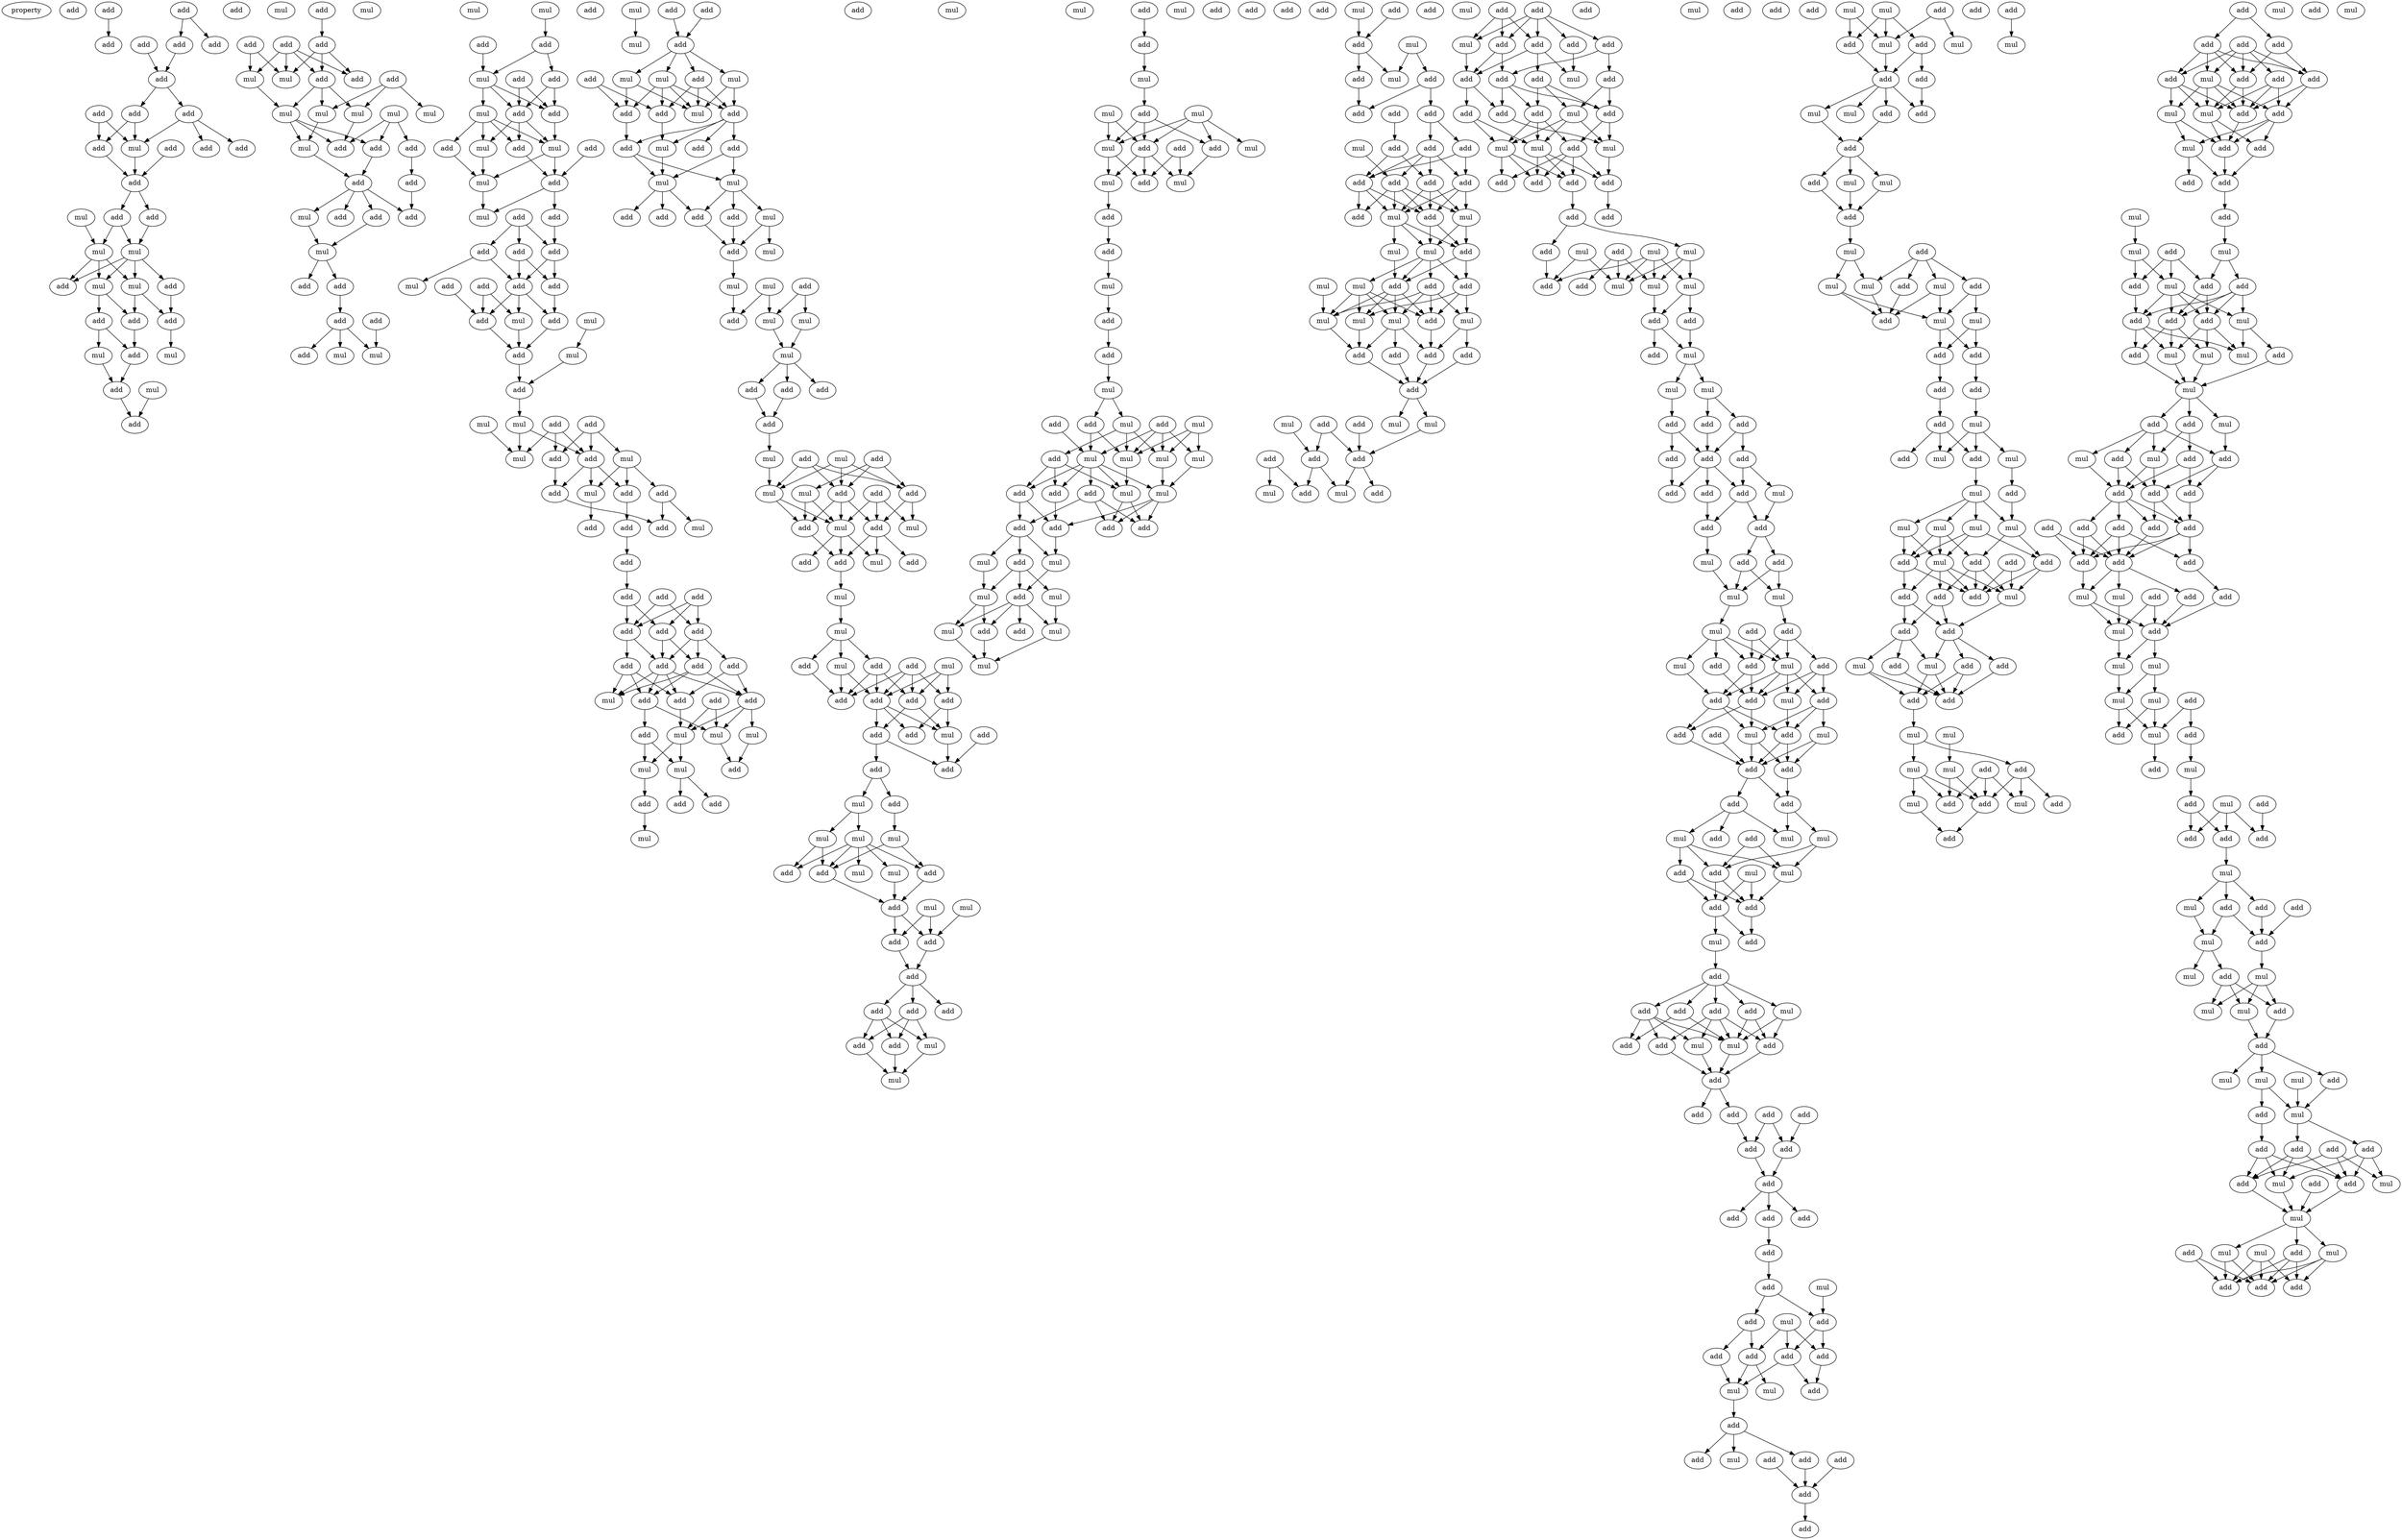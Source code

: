 digraph {
    node [fontcolor=black]
    property [mul=2,lf=1.4]
    0 [ label = add ];
    1 [ label = add ];
    2 [ label = add ];
    3 [ label = add ];
    4 [ label = add ];
    5 [ label = add ];
    6 [ label = add ];
    7 [ label = add ];
    8 [ label = add ];
    9 [ label = add ];
    10 [ label = add ];
    11 [ label = add ];
    12 [ label = add ];
    13 [ label = add ];
    14 [ label = add ];
    15 [ label = mul ];
    16 [ label = add ];
    17 [ label = add ];
    18 [ label = add ];
    19 [ label = mul ];
    20 [ label = mul ];
    21 [ label = add ];
    22 [ label = mul ];
    23 [ label = mul ];
    24 [ label = mul ];
    25 [ label = mul ];
    26 [ label = add ];
    27 [ label = add ];
    28 [ label = add ];
    29 [ label = add ];
    30 [ label = add ];
    31 [ label = mul ];
    32 [ label = add ];
    33 [ label = mul ];
    34 [ label = add ];
    35 [ label = mul ];
    36 [ label = add ];
    37 [ label = add ];
    38 [ label = add ];
    39 [ label = add ];
    40 [ label = add ];
    41 [ label = add ];
    42 [ label = mul ];
    43 [ label = mul ];
    44 [ label = add ];
    45 [ label = add ];
    46 [ label = mul ];
    47 [ label = mul ];
    48 [ label = mul ];
    49 [ label = mul ];
    50 [ label = mul ];
    51 [ label = mul ];
    52 [ label = add ];
    53 [ label = add ];
    54 [ label = add ];
    55 [ label = add ];
    56 [ label = add ];
    57 [ label = mul ];
    58 [ label = add ];
    59 [ label = mul ];
    60 [ label = add ];
    61 [ label = add ];
    62 [ label = mul ];
    63 [ label = add ];
    64 [ label = add ];
    65 [ label = add ];
    66 [ label = add ];
    67 [ label = mul ];
    68 [ label = add ];
    69 [ label = mul ];
    70 [ label = mul ];
    71 [ label = mul ];
    72 [ label = add ];
    73 [ label = add ];
    74 [ label = add ];
    75 [ label = mul ];
    76 [ label = add ];
    77 [ label = add ];
    78 [ label = add ];
    79 [ label = add ];
    80 [ label = mul ];
    81 [ label = add ];
    82 [ label = add ];
    83 [ label = mul ];
    84 [ label = mul ];
    85 [ label = add ];
    86 [ label = add ];
    87 [ label = mul ];
    88 [ label = mul ];
    89 [ label = add ];
    90 [ label = add ];
    91 [ label = add ];
    92 [ label = add ];
    93 [ label = add ];
    94 [ label = mul ];
    95 [ label = add ];
    96 [ label = add ];
    97 [ label = add ];
    98 [ label = add ];
    99 [ label = mul ];
    100 [ label = mul ];
    101 [ label = add ];
    102 [ label = add ];
    103 [ label = mul ];
    104 [ label = add ];
    105 [ label = add ];
    106 [ label = add ];
    107 [ label = mul ];
    108 [ label = add ];
    109 [ label = mul ];
    110 [ label = mul ];
    111 [ label = add ];
    112 [ label = add ];
    113 [ label = mul ];
    114 [ label = add ];
    115 [ label = add ];
    116 [ label = mul ];
    117 [ label = add ];
    118 [ label = add ];
    119 [ label = mul ];
    120 [ label = add ];
    121 [ label = add ];
    122 [ label = add ];
    123 [ label = add ];
    124 [ label = add ];
    125 [ label = add ];
    126 [ label = add ];
    127 [ label = add ];
    128 [ label = add ];
    129 [ label = add ];
    130 [ label = add ];
    131 [ label = add ];
    132 [ label = add ];
    133 [ label = add ];
    134 [ label = add ];
    135 [ label = mul ];
    136 [ label = add ];
    137 [ label = add ];
    138 [ label = add ];
    139 [ label = mul ];
    140 [ label = mul ];
    141 [ label = mul ];
    142 [ label = add ];
    143 [ label = mul ];
    144 [ label = mul ];
    145 [ label = add ];
    146 [ label = add ];
    147 [ label = add ];
    148 [ label = mul ];
    149 [ label = mul ];
    150 [ label = add ];
    151 [ label = add ];
    152 [ label = mul ];
    153 [ label = add ];
    154 [ label = add ];
    155 [ label = mul ];
    156 [ label = mul ];
    157 [ label = add ];
    158 [ label = mul ];
    159 [ label = add ];
    160 [ label = mul ];
    161 [ label = add ];
    162 [ label = add ];
    163 [ label = add ];
    164 [ label = add ];
    165 [ label = mul ];
    166 [ label = add ];
    167 [ label = mul ];
    168 [ label = mul ];
    169 [ label = add ];
    170 [ label = mul ];
    171 [ label = add ];
    172 [ label = add ];
    173 [ label = add ];
    174 [ label = add ];
    175 [ label = mul ];
    176 [ label = mul ];
    177 [ label = add ];
    178 [ label = mul ];
    179 [ label = add ];
    180 [ label = mul ];
    181 [ label = mul ];
    182 [ label = mul ];
    183 [ label = add ];
    184 [ label = add ];
    185 [ label = add ];
    186 [ label = add ];
    187 [ label = add ];
    188 [ label = mul ];
    189 [ label = add ];
    190 [ label = mul ];
    191 [ label = add ];
    192 [ label = add ];
    193 [ label = add ];
    194 [ label = mul ];
    195 [ label = mul ];
    196 [ label = add ];
    197 [ label = add ];
    198 [ label = add ];
    199 [ label = mul ];
    200 [ label = mul ];
    201 [ label = add ];
    202 [ label = add ];
    203 [ label = add ];
    204 [ label = mul ];
    205 [ label = mul ];
    206 [ label = mul ];
    207 [ label = mul ];
    208 [ label = mul ];
    209 [ label = mul ];
    210 [ label = add ];
    211 [ label = add ];
    212 [ label = add ];
    213 [ label = mul ];
    214 [ label = add ];
    215 [ label = add ];
    216 [ label = add ];
    217 [ label = add ];
    218 [ label = mul ];
    219 [ label = add ];
    220 [ label = add ];
    221 [ label = add ];
    222 [ label = add ];
    223 [ label = add ];
    224 [ label = mul ];
    225 [ label = add ];
    226 [ label = mul ];
    227 [ label = mul ];
    228 [ label = mul ];
    229 [ label = mul ];
    230 [ label = add ];
    231 [ label = add ];
    232 [ label = mul ];
    233 [ label = add ];
    234 [ label = add ];
    235 [ label = mul ];
    236 [ label = mul ];
    237 [ label = add ];
    238 [ label = add ];
    239 [ label = add ];
    240 [ label = add ];
    241 [ label = add ];
    242 [ label = add ];
    243 [ label = add ];
    244 [ label = mul ];
    245 [ label = add ];
    246 [ label = add ];
    247 [ label = mul ];
    248 [ label = add ];
    249 [ label = mul ];
    250 [ label = mul ];
    251 [ label = mul ];
    252 [ label = add ];
    253 [ label = mul ];
    254 [ label = add ];
    255 [ label = mul ];
    256 [ label = add ];
    257 [ label = add ];
    258 [ label = mul ];
    259 [ label = mul ];
    260 [ label = add ];
    261 [ label = mul ];
    262 [ label = add ];
    263 [ label = add ];
    264 [ label = add ];
    265 [ label = add ];
    266 [ label = mul ];
    267 [ label = add ];
    268 [ label = add ];
    269 [ label = add ];
    270 [ label = add ];
    271 [ label = mul ];
    272 [ label = mul ];
    273 [ label = add ];
    274 [ label = add ];
    275 [ label = mul ];
    276 [ label = add ];
    277 [ label = mul ];
    278 [ label = mul ];
    279 [ label = add ];
    280 [ label = mul ];
    281 [ label = mul ];
    282 [ label = mul ];
    283 [ label = add ];
    284 [ label = add ];
    285 [ label = add ];
    286 [ label = mul ];
    287 [ label = add ];
    288 [ label = add ];
    289 [ label = add ];
    290 [ label = add ];
    291 [ label = mul ];
    292 [ label = add ];
    293 [ label = mul ];
    294 [ label = mul ];
    295 [ label = add ];
    296 [ label = mul ];
    297 [ label = mul ];
    298 [ label = mul ];
    299 [ label = add ];
    300 [ label = add ];
    301 [ label = mul ];
    302 [ label = mul ];
    303 [ label = add ];
    304 [ label = mul ];
    305 [ label = add ];
    306 [ label = add ];
    307 [ label = mul ];
    308 [ label = add ];
    309 [ label = add ];
    310 [ label = mul ];
    311 [ label = add ];
    312 [ label = add ];
    313 [ label = add ];
    314 [ label = add ];
    315 [ label = add ];
    316 [ label = add ];
    317 [ label = mul ];
    318 [ label = add ];
    319 [ label = add ];
    320 [ label = add ];
    321 [ label = add ];
    322 [ label = mul ];
    323 [ label = add ];
    324 [ label = add ];
    325 [ label = mul ];
    326 [ label = mul ];
    327 [ label = mul ];
    328 [ label = add ];
    329 [ label = mul ];
    330 [ label = add ];
    331 [ label = mul ];
    332 [ label = add ];
    333 [ label = add ];
    334 [ label = mul ];
    335 [ label = mul ];
    336 [ label = mul ];
    337 [ label = add ];
    338 [ label = mul ];
    339 [ label = add ];
    340 [ label = add ];
    341 [ label = add ];
    342 [ label = add ];
    343 [ label = add ];
    344 [ label = add ];
    345 [ label = mul ];
    346 [ label = add ];
    347 [ label = mul ];
    348 [ label = mul ];
    349 [ label = add ];
    350 [ label = add ];
    351 [ label = add ];
    352 [ label = add ];
    353 [ label = add ];
    354 [ label = mul ];
    355 [ label = mul ];
    356 [ label = add ];
    357 [ label = add ];
    358 [ label = mul ];
    359 [ label = add ];
    360 [ label = add ];
    361 [ label = add ];
    362 [ label = add ];
    363 [ label = add ];
    364 [ label = add ];
    365 [ label = add ];
    366 [ label = add ];
    367 [ label = mul ];
    368 [ label = mul ];
    369 [ label = add ];
    370 [ label = add ];
    371 [ label = add ];
    372 [ label = add ];
    373 [ label = mul ];
    374 [ label = mul ];
    375 [ label = add ];
    376 [ label = mul ];
    377 [ label = add ];
    378 [ label = add ];
    379 [ label = add ];
    380 [ label = add ];
    381 [ label = add ];
    382 [ label = add ];
    383 [ label = add ];
    384 [ label = mul ];
    385 [ label = mul ];
    386 [ label = mul ];
    387 [ label = add ];
    388 [ label = add ];
    389 [ label = mul ];
    390 [ label = add ];
    391 [ label = mul ];
    392 [ label = mul ];
    393 [ label = add ];
    394 [ label = add ];
    395 [ label = add ];
    396 [ label = mul ];
    397 [ label = mul ];
    398 [ label = mul ];
    399 [ label = add ];
    400 [ label = add ];
    401 [ label = add ];
    402 [ label = add ];
    403 [ label = add ];
    404 [ label = add ];
    405 [ label = mul ];
    406 [ label = add ];
    407 [ label = add ];
    408 [ label = add ];
    409 [ label = add ];
    410 [ label = add ];
    411 [ label = add ];
    412 [ label = add ];
    413 [ label = mul ];
    414 [ label = mul ];
    415 [ label = mul ];
    416 [ label = add ];
    417 [ label = mul ];
    418 [ label = add ];
    419 [ label = mul ];
    420 [ label = add ];
    421 [ label = add ];
    422 [ label = add ];
    423 [ label = mul ];
    424 [ label = mul ];
    425 [ label = add ];
    426 [ label = add ];
    427 [ label = add ];
    428 [ label = mul ];
    429 [ label = mul ];
    430 [ label = add ];
    431 [ label = add ];
    432 [ label = add ];
    433 [ label = add ];
    434 [ label = add ];
    435 [ label = add ];
    436 [ label = add ];
    437 [ label = add ];
    438 [ label = mul ];
    439 [ label = add ];
    440 [ label = mul ];
    441 [ label = mul ];
    442 [ label = mul ];
    443 [ label = add ];
    444 [ label = add ];
    445 [ label = mul ];
    446 [ label = add ];
    447 [ label = add ];
    448 [ label = add ];
    449 [ label = mul ];
    450 [ label = add ];
    451 [ label = mul ];
    452 [ label = add ];
    453 [ label = add ];
    454 [ label = add ];
    455 [ label = add ];
    456 [ label = mul ];
    457 [ label = add ];
    458 [ label = mul ];
    459 [ label = mul ];
    460 [ label = add ];
    461 [ label = add ];
    462 [ label = add ];
    463 [ label = add ];
    464 [ label = add ];
    465 [ label = add ];
    466 [ label = add ];
    467 [ label = add ];
    468 [ label = add ];
    469 [ label = add ];
    470 [ label = add ];
    471 [ label = add ];
    472 [ label = add ];
    473 [ label = add ];
    474 [ label = add ];
    475 [ label = add ];
    476 [ label = add ];
    477 [ label = mul ];
    478 [ label = mul ];
    479 [ label = add ];
    480 [ label = add ];
    481 [ label = add ];
    482 [ label = add ];
    483 [ label = add ];
    484 [ label = add ];
    485 [ label = add ];
    486 [ label = mul ];
    487 [ label = add ];
    488 [ label = add ];
    489 [ label = mul ];
    490 [ label = add ];
    491 [ label = add ];
    492 [ label = mul ];
    493 [ label = add ];
    494 [ label = add ];
    495 [ label = add ];
    496 [ label = add ];
    497 [ label = add ];
    498 [ label = mul ];
    499 [ label = add ];
    500 [ label = mul ];
    501 [ label = mul ];
    502 [ label = mul ];
    503 [ label = add ];
    504 [ label = add ];
    505 [ label = add ];
    506 [ label = add ];
    507 [ label = add ];
    508 [ label = mul ];
    509 [ label = add ];
    510 [ label = add ];
    511 [ label = mul ];
    512 [ label = add ];
    513 [ label = add ];
    514 [ label = mul ];
    515 [ label = mul ];
    516 [ label = add ];
    517 [ label = mul ];
    518 [ label = add ];
    519 [ label = add ];
    520 [ label = mul ];
    521 [ label = mul ];
    522 [ label = mul ];
    523 [ label = mul ];
    524 [ label = add ];
    525 [ label = add ];
    526 [ label = mul ];
    527 [ label = mul ];
    528 [ label = add ];
    529 [ label = add ];
    530 [ label = add ];
    531 [ label = add ];
    532 [ label = add ];
    533 [ label = add ];
    534 [ label = mul ];
    535 [ label = add ];
    536 [ label = mul ];
    537 [ label = mul ];
    538 [ label = add ];
    539 [ label = add ];
    540 [ label = mul ];
    541 [ label = mul ];
    542 [ label = mul ];
    543 [ label = mul ];
    544 [ label = mul ];
    545 [ label = add ];
    546 [ label = mul ];
    547 [ label = add ];
    548 [ label = add ];
    549 [ label = add ];
    550 [ label = add ];
    551 [ label = mul ];
    552 [ label = add ];
    553 [ label = add ];
    554 [ label = add ];
    555 [ label = add ];
    556 [ label = mul ];
    557 [ label = mul ];
    558 [ label = add ];
    559 [ label = add ];
    560 [ label = add ];
    561 [ label = add ];
    562 [ label = add ];
    563 [ label = mul ];
    564 [ label = mul ];
    565 [ label = add ];
    566 [ label = mul ];
    567 [ label = add ];
    568 [ label = mul ];
    569 [ label = add ];
    570 [ label = add ];
    571 [ label = mul ];
    572 [ label = add ];
    573 [ label = mul ];
    574 [ label = add ];
    575 [ label = add ];
    576 [ label = add ];
    577 [ label = add ];
    578 [ label = add ];
    579 [ label = add ];
    580 [ label = mul ];
    581 [ label = add ];
    582 [ label = add ];
    583 [ label = add ];
    584 [ label = add ];
    585 [ label = mul ];
    586 [ label = add ];
    587 [ label = mul ];
    588 [ label = mul ];
    589 [ label = add ];
    590 [ label = add ];
    591 [ label = add ];
    592 [ label = add ];
    593 [ label = add ];
    594 [ label = mul ];
    595 [ label = mul ];
    596 [ label = mul ];
    597 [ label = add ];
    598 [ label = mul ];
    599 [ label = add ];
    600 [ label = add ];
    601 [ label = add ];
    602 [ label = mul ];
    603 [ label = add ];
    604 [ label = add ];
    605 [ label = add ];
    606 [ label = mul ];
    607 [ label = mul ];
    608 [ label = mul ];
    609 [ label = add ];
    610 [ label = add ];
    611 [ label = mul ];
    612 [ label = mul ];
    613 [ label = add ];
    614 [ label = add ];
    615 [ label = add ];
    616 [ label = add ];
    617 [ label = mul ];
    618 [ label = mul ];
    619 [ label = add ];
    620 [ label = add ];
    621 [ label = add ];
    622 [ label = add ];
    623 [ label = add ];
    624 [ label = add ];
    625 [ label = add ];
    626 [ label = add ];
    627 [ label = add ];
    628 [ label = add ];
    629 [ label = add ];
    630 [ label = add ];
    631 [ label = add ];
    632 [ label = mul ];
    633 [ label = add ];
    634 [ label = mul ];
    635 [ label = add ];
    636 [ label = mul ];
    637 [ label = add ];
    638 [ label = mul ];
    639 [ label = mul ];
    640 [ label = mul ];
    641 [ label = mul ];
    642 [ label = mul ];
    643 [ label = add ];
    644 [ label = add ];
    645 [ label = add ];
    646 [ label = mul ];
    647 [ label = add ];
    648 [ label = mul ];
    649 [ label = add ];
    650 [ label = mul ];
    651 [ label = add ];
    652 [ label = add ];
    653 [ label = add ];
    654 [ label = add ];
    655 [ label = mul ];
    656 [ label = add ];
    657 [ label = add ];
    658 [ label = mul ];
    659 [ label = add ];
    660 [ label = mul ];
    661 [ label = add ];
    662 [ label = mul ];
    663 [ label = add ];
    664 [ label = mul ];
    665 [ label = add ];
    666 [ label = mul ];
    667 [ label = add ];
    668 [ label = mul ];
    669 [ label = mul ];
    670 [ label = add ];
    671 [ label = mul ];
    672 [ label = add ];
    673 [ label = mul ];
    674 [ label = mul ];
    675 [ label = add ];
    676 [ label = mul ];
    677 [ label = add ];
    678 [ label = add ];
    679 [ label = add ];
    680 [ label = add ];
    681 [ label = add ];
    682 [ label = mul ];
    683 [ label = add ];
    684 [ label = add ];
    685 [ label = mul ];
    686 [ label = mul ];
    687 [ label = mul ];
    688 [ label = mul ];
    689 [ label = mul ];
    690 [ label = add ];
    691 [ label = add ];
    692 [ label = add ];
    693 [ label = add ];
    694 [ label = add ];
    1 -> 2 [ name = 0 ];
    3 -> 5 [ name = 1 ];
    3 -> 6 [ name = 2 ];
    4 -> 7 [ name = 3 ];
    5 -> 7 [ name = 4 ];
    7 -> 8 [ name = 5 ];
    7 -> 10 [ name = 6 ];
    8 -> 11 [ name = 7 ];
    8 -> 15 [ name = 8 ];
    9 -> 11 [ name = 9 ];
    9 -> 15 [ name = 10 ];
    10 -> 12 [ name = 11 ];
    10 -> 13 [ name = 12 ];
    10 -> 15 [ name = 13 ];
    11 -> 16 [ name = 14 ];
    14 -> 16 [ name = 15 ];
    15 -> 16 [ name = 16 ];
    16 -> 17 [ name = 17 ];
    16 -> 21 [ name = 18 ];
    17 -> 22 [ name = 19 ];
    17 -> 23 [ name = 20 ];
    19 -> 23 [ name = 21 ];
    21 -> 22 [ name = 22 ];
    22 -> 24 [ name = 23 ];
    22 -> 25 [ name = 24 ];
    22 -> 26 [ name = 25 ];
    22 -> 27 [ name = 26 ];
    23 -> 24 [ name = 27 ];
    23 -> 25 [ name = 28 ];
    23 -> 27 [ name = 29 ];
    24 -> 28 [ name = 30 ];
    24 -> 29 [ name = 31 ];
    25 -> 29 [ name = 32 ];
    25 -> 30 [ name = 33 ];
    26 -> 30 [ name = 34 ];
    28 -> 31 [ name = 35 ];
    28 -> 32 [ name = 36 ];
    29 -> 32 [ name = 37 ];
    30 -> 33 [ name = 38 ];
    31 -> 34 [ name = 39 ];
    32 -> 34 [ name = 40 ];
    34 -> 37 [ name = 41 ];
    35 -> 37 [ name = 42 ];
    36 -> 39 [ name = 43 ];
    38 -> 41 [ name = 44 ];
    38 -> 42 [ name = 45 ];
    38 -> 43 [ name = 46 ];
    38 -> 44 [ name = 47 ];
    39 -> 41 [ name = 48 ];
    39 -> 42 [ name = 49 ];
    39 -> 44 [ name = 50 ];
    40 -> 42 [ name = 51 ];
    40 -> 43 [ name = 52 ];
    41 -> 46 [ name = 53 ];
    41 -> 47 [ name = 54 ];
    41 -> 48 [ name = 55 ];
    43 -> 47 [ name = 56 ];
    45 -> 46 [ name = 57 ];
    45 -> 48 [ name = 58 ];
    45 -> 50 [ name = 59 ];
    46 -> 54 [ name = 60 ];
    47 -> 51 [ name = 61 ];
    47 -> 52 [ name = 62 ];
    47 -> 54 [ name = 63 ];
    48 -> 51 [ name = 64 ];
    49 -> 52 [ name = 65 ];
    49 -> 53 [ name = 66 ];
    49 -> 54 [ name = 67 ];
    51 -> 56 [ name = 68 ];
    52 -> 56 [ name = 69 ];
    53 -> 55 [ name = 70 ];
    55 -> 61 [ name = 71 ];
    56 -> 57 [ name = 72 ];
    56 -> 58 [ name = 73 ];
    56 -> 60 [ name = 74 ];
    56 -> 61 [ name = 75 ];
    57 -> 62 [ name = 76 ];
    60 -> 62 [ name = 77 ];
    62 -> 63 [ name = 78 ];
    62 -> 64 [ name = 79 ];
    64 -> 65 [ name = 80 ];
    65 -> 67 [ name = 81 ];
    65 -> 68 [ name = 82 ];
    65 -> 69 [ name = 83 ];
    66 -> 69 [ name = 84 ];
    71 -> 73 [ name = 85 ];
    73 -> 75 [ name = 86 ];
    73 -> 76 [ name = 87 ];
    74 -> 75 [ name = 88 ];
    75 -> 78 [ name = 89 ];
    75 -> 79 [ name = 90 ];
    75 -> 80 [ name = 91 ];
    76 -> 78 [ name = 92 ];
    76 -> 79 [ name = 93 ];
    77 -> 78 [ name = 94 ];
    77 -> 79 [ name = 95 ];
    78 -> 84 [ name = 96 ];
    79 -> 83 [ name = 97 ];
    79 -> 84 [ name = 98 ];
    79 -> 85 [ name = 99 ];
    80 -> 81 [ name = 100 ];
    80 -> 83 [ name = 101 ];
    80 -> 84 [ name = 102 ];
    80 -> 85 [ name = 103 ];
    81 -> 87 [ name = 104 ];
    82 -> 86 [ name = 105 ];
    83 -> 87 [ name = 106 ];
    84 -> 86 [ name = 107 ];
    84 -> 87 [ name = 108 ];
    85 -> 86 [ name = 109 ];
    86 -> 88 [ name = 110 ];
    86 -> 89 [ name = 111 ];
    87 -> 88 [ name = 112 ];
    89 -> 93 [ name = 113 ];
    90 -> 91 [ name = 114 ];
    90 -> 92 [ name = 115 ];
    90 -> 93 [ name = 116 ];
    91 -> 94 [ name = 117 ];
    91 -> 95 [ name = 118 ];
    92 -> 95 [ name = 119 ];
    92 -> 97 [ name = 120 ];
    93 -> 95 [ name = 121 ];
    93 -> 97 [ name = 122 ];
    95 -> 100 [ name = 123 ];
    95 -> 101 [ name = 124 ];
    95 -> 102 [ name = 125 ];
    96 -> 100 [ name = 126 ];
    96 -> 101 [ name = 127 ];
    97 -> 102 [ name = 128 ];
    98 -> 101 [ name = 129 ];
    99 -> 103 [ name = 130 ];
    100 -> 104 [ name = 131 ];
    101 -> 104 [ name = 132 ];
    102 -> 104 [ name = 133 ];
    103 -> 105 [ name = 134 ];
    104 -> 105 [ name = 135 ];
    105 -> 107 [ name = 136 ];
    106 -> 110 [ name = 137 ];
    106 -> 111 [ name = 138 ];
    106 -> 112 [ name = 139 ];
    107 -> 111 [ name = 140 ];
    107 -> 113 [ name = 141 ];
    108 -> 111 [ name = 142 ];
    108 -> 112 [ name = 143 ];
    108 -> 113 [ name = 144 ];
    109 -> 113 [ name = 145 ];
    110 -> 115 [ name = 146 ];
    110 -> 116 [ name = 147 ];
    110 -> 117 [ name = 148 ];
    111 -> 114 [ name = 149 ];
    111 -> 116 [ name = 150 ];
    111 -> 117 [ name = 151 ];
    112 -> 114 [ name = 152 ];
    114 -> 121 [ name = 153 ];
    115 -> 119 [ name = 154 ];
    115 -> 121 [ name = 155 ];
    116 -> 120 [ name = 156 ];
    117 -> 118 [ name = 157 ];
    118 -> 122 [ name = 158 ];
    122 -> 125 [ name = 159 ];
    123 -> 126 [ name = 160 ];
    123 -> 127 [ name = 161 ];
    123 -> 128 [ name = 162 ];
    124 -> 126 [ name = 163 ];
    124 -> 127 [ name = 164 ];
    125 -> 126 [ name = 165 ];
    125 -> 128 [ name = 166 ];
    126 -> 131 [ name = 167 ];
    126 -> 132 [ name = 168 ];
    127 -> 129 [ name = 169 ];
    127 -> 130 [ name = 170 ];
    127 -> 131 [ name = 171 ];
    128 -> 130 [ name = 172 ];
    128 -> 131 [ name = 173 ];
    129 -> 136 [ name = 174 ];
    129 -> 137 [ name = 175 ];
    130 -> 134 [ name = 176 ];
    130 -> 135 [ name = 177 ];
    130 -> 136 [ name = 178 ];
    131 -> 134 [ name = 179 ];
    131 -> 135 [ name = 180 ];
    131 -> 136 [ name = 181 ];
    131 -> 137 [ name = 182 ];
    132 -> 134 [ name = 183 ];
    132 -> 135 [ name = 184 ];
    132 -> 137 [ name = 185 ];
    133 -> 139 [ name = 186 ];
    133 -> 141 [ name = 187 ];
    134 -> 138 [ name = 188 ];
    134 -> 139 [ name = 189 ];
    136 -> 139 [ name = 190 ];
    136 -> 140 [ name = 191 ];
    136 -> 141 [ name = 192 ];
    137 -> 141 [ name = 193 ];
    138 -> 143 [ name = 194 ];
    138 -> 144 [ name = 195 ];
    139 -> 142 [ name = 196 ];
    140 -> 142 [ name = 197 ];
    141 -> 143 [ name = 198 ];
    141 -> 144 [ name = 199 ];
    143 -> 145 [ name = 200 ];
    143 -> 146 [ name = 201 ];
    144 -> 147 [ name = 202 ];
    147 -> 148 [ name = 203 ];
    149 -> 152 [ name = 204 ];
    150 -> 153 [ name = 205 ];
    151 -> 153 [ name = 206 ];
    153 -> 155 [ name = 207 ];
    153 -> 156 [ name = 208 ];
    153 -> 157 [ name = 209 ];
    153 -> 158 [ name = 210 ];
    154 -> 159 [ name = 211 ];
    154 -> 162 [ name = 212 ];
    155 -> 159 [ name = 213 ];
    155 -> 160 [ name = 214 ];
    155 -> 161 [ name = 215 ];
    155 -> 162 [ name = 216 ];
    156 -> 159 [ name = 217 ];
    156 -> 160 [ name = 218 ];
    157 -> 160 [ name = 219 ];
    157 -> 161 [ name = 220 ];
    157 -> 162 [ name = 221 ];
    158 -> 160 [ name = 222 ];
    158 -> 161 [ name = 223 ];
    159 -> 166 [ name = 224 ];
    161 -> 163 [ name = 225 ];
    161 -> 164 [ name = 226 ];
    161 -> 165 [ name = 227 ];
    161 -> 166 [ name = 228 ];
    162 -> 165 [ name = 229 ];
    163 -> 167 [ name = 230 ];
    163 -> 168 [ name = 231 ];
    165 -> 168 [ name = 232 ];
    166 -> 167 [ name = 233 ];
    166 -> 168 [ name = 234 ];
    167 -> 169 [ name = 235 ];
    167 -> 170 [ name = 236 ];
    167 -> 173 [ name = 237 ];
    168 -> 171 [ name = 238 ];
    168 -> 172 [ name = 239 ];
    168 -> 173 [ name = 240 ];
    169 -> 174 [ name = 241 ];
    170 -> 174 [ name = 242 ];
    170 -> 175 [ name = 243 ];
    173 -> 174 [ name = 244 ];
    174 -> 178 [ name = 245 ];
    176 -> 179 [ name = 246 ];
    176 -> 181 [ name = 247 ];
    177 -> 180 [ name = 248 ];
    177 -> 181 [ name = 249 ];
    178 -> 179 [ name = 250 ];
    180 -> 182 [ name = 251 ];
    181 -> 182 [ name = 252 ];
    182 -> 183 [ name = 253 ];
    182 -> 184 [ name = 254 ];
    182 -> 185 [ name = 255 ];
    183 -> 187 [ name = 256 ];
    184 -> 187 [ name = 257 ];
    187 -> 188 [ name = 258 ];
    188 -> 195 [ name = 259 ];
    189 -> 193 [ name = 260 ];
    189 -> 195 [ name = 261 ];
    189 -> 196 [ name = 262 ];
    190 -> 193 [ name = 263 ];
    190 -> 195 [ name = 264 ];
    190 -> 196 [ name = 265 ];
    191 -> 193 [ name = 266 ];
    191 -> 194 [ name = 267 ];
    191 -> 196 [ name = 268 ];
    192 -> 197 [ name = 269 ];
    192 -> 199 [ name = 270 ];
    192 -> 200 [ name = 271 ];
    193 -> 197 [ name = 272 ];
    193 -> 198 [ name = 273 ];
    193 -> 200 [ name = 274 ];
    194 -> 198 [ name = 275 ];
    194 -> 200 [ name = 276 ];
    195 -> 198 [ name = 277 ];
    195 -> 200 [ name = 278 ];
    196 -> 197 [ name = 279 ];
    196 -> 199 [ name = 280 ];
    197 -> 202 [ name = 281 ];
    197 -> 203 [ name = 282 ];
    197 -> 204 [ name = 283 ];
    198 -> 203 [ name = 284 ];
    200 -> 201 [ name = 285 ];
    200 -> 203 [ name = 286 ];
    200 -> 204 [ name = 287 ];
    203 -> 205 [ name = 288 ];
    205 -> 207 [ name = 289 ];
    207 -> 209 [ name = 290 ];
    207 -> 211 [ name = 291 ];
    207 -> 212 [ name = 292 ];
    209 -> 214 [ name = 293 ];
    209 -> 215 [ name = 294 ];
    210 -> 214 [ name = 295 ];
    210 -> 215 [ name = 296 ];
    210 -> 216 [ name = 297 ];
    210 -> 217 [ name = 298 ];
    211 -> 214 [ name = 299 ];
    212 -> 214 [ name = 300 ];
    212 -> 215 [ name = 301 ];
    212 -> 217 [ name = 302 ];
    213 -> 215 [ name = 303 ];
    213 -> 216 [ name = 304 ];
    213 -> 217 [ name = 305 ];
    215 -> 218 [ name = 306 ];
    215 -> 219 [ name = 307 ];
    215 -> 221 [ name = 308 ];
    216 -> 218 [ name = 309 ];
    216 -> 221 [ name = 310 ];
    217 -> 218 [ name = 311 ];
    217 -> 219 [ name = 312 ];
    218 -> 223 [ name = 313 ];
    219 -> 222 [ name = 314 ];
    219 -> 223 [ name = 315 ];
    220 -> 223 [ name = 316 ];
    222 -> 224 [ name = 317 ];
    222 -> 225 [ name = 318 ];
    224 -> 226 [ name = 319 ];
    224 -> 227 [ name = 320 ];
    225 -> 228 [ name = 321 ];
    226 -> 231 [ name = 322 ];
    226 -> 233 [ name = 323 ];
    227 -> 229 [ name = 324 ];
    227 -> 230 [ name = 325 ];
    227 -> 231 [ name = 326 ];
    227 -> 232 [ name = 327 ];
    227 -> 233 [ name = 328 ];
    228 -> 230 [ name = 329 ];
    228 -> 233 [ name = 330 ];
    230 -> 234 [ name = 331 ];
    232 -> 234 [ name = 332 ];
    233 -> 234 [ name = 333 ];
    234 -> 237 [ name = 334 ];
    234 -> 238 [ name = 335 ];
    235 -> 238 [ name = 336 ];
    236 -> 237 [ name = 337 ];
    236 -> 238 [ name = 338 ];
    237 -> 239 [ name = 339 ];
    238 -> 239 [ name = 340 ];
    239 -> 240 [ name = 341 ];
    239 -> 241 [ name = 342 ];
    239 -> 242 [ name = 343 ];
    240 -> 243 [ name = 344 ];
    240 -> 244 [ name = 345 ];
    240 -> 245 [ name = 346 ];
    241 -> 243 [ name = 347 ];
    241 -> 244 [ name = 348 ];
    241 -> 245 [ name = 349 ];
    243 -> 247 [ name = 350 ];
    244 -> 247 [ name = 351 ];
    245 -> 247 [ name = 352 ];
    246 -> 248 [ name = 353 ];
    248 -> 249 [ name = 354 ];
    249 -> 252 [ name = 355 ];
    250 -> 253 [ name = 356 ];
    250 -> 254 [ name = 357 ];
    251 -> 253 [ name = 358 ];
    251 -> 254 [ name = 359 ];
    251 -> 255 [ name = 360 ];
    251 -> 257 [ name = 361 ];
    252 -> 253 [ name = 362 ];
    252 -> 254 [ name = 363 ];
    252 -> 257 [ name = 364 ];
    253 -> 259 [ name = 365 ];
    253 -> 260 [ name = 366 ];
    254 -> 258 [ name = 367 ];
    254 -> 259 [ name = 368 ];
    254 -> 260 [ name = 369 ];
    256 -> 258 [ name = 370 ];
    256 -> 260 [ name = 371 ];
    257 -> 258 [ name = 372 ];
    259 -> 262 [ name = 373 ];
    262 -> 263 [ name = 374 ];
    263 -> 266 [ name = 375 ];
    266 -> 267 [ name = 376 ];
    267 -> 268 [ name = 377 ];
    268 -> 271 [ name = 378 ];
    271 -> 274 [ name = 379 ];
    271 -> 275 [ name = 380 ];
    272 -> 277 [ name = 381 ];
    272 -> 278 [ name = 382 ];
    272 -> 281 [ name = 383 ];
    273 -> 280 [ name = 384 ];
    274 -> 280 [ name = 385 ];
    274 -> 281 [ name = 386 ];
    275 -> 277 [ name = 387 ];
    275 -> 279 [ name = 388 ];
    275 -> 281 [ name = 389 ];
    276 -> 277 [ name = 390 ];
    276 -> 278 [ name = 391 ];
    276 -> 280 [ name = 392 ];
    276 -> 281 [ name = 393 ];
    277 -> 282 [ name = 394 ];
    278 -> 282 [ name = 395 ];
    279 -> 283 [ name = 396 ];
    279 -> 284 [ name = 397 ];
    279 -> 286 [ name = 398 ];
    280 -> 282 [ name = 399 ];
    280 -> 283 [ name = 400 ];
    280 -> 284 [ name = 401 ];
    280 -> 285 [ name = 402 ];
    280 -> 286 [ name = 403 ];
    281 -> 286 [ name = 404 ];
    282 -> 287 [ name = 405 ];
    282 -> 288 [ name = 406 ];
    282 -> 290 [ name = 407 ];
    283 -> 287 [ name = 408 ];
    284 -> 287 [ name = 409 ];
    284 -> 289 [ name = 410 ];
    285 -> 288 [ name = 411 ];
    285 -> 289 [ name = 412 ];
    285 -> 290 [ name = 413 ];
    286 -> 288 [ name = 414 ];
    286 -> 290 [ name = 415 ];
    287 -> 293 [ name = 416 ];
    289 -> 291 [ name = 417 ];
    289 -> 292 [ name = 418 ];
    289 -> 293 [ name = 419 ];
    291 -> 296 [ name = 420 ];
    292 -> 294 [ name = 421 ];
    292 -> 295 [ name = 422 ];
    292 -> 296 [ name = 423 ];
    293 -> 295 [ name = 424 ];
    294 -> 297 [ name = 425 ];
    295 -> 297 [ name = 426 ];
    295 -> 298 [ name = 427 ];
    295 -> 299 [ name = 428 ];
    295 -> 300 [ name = 429 ];
    296 -> 298 [ name = 430 ];
    296 -> 299 [ name = 431 ];
    297 -> 301 [ name = 432 ];
    298 -> 301 [ name = 433 ];
    299 -> 301 [ name = 434 ];
    302 -> 305 [ name = 435 ];
    303 -> 305 [ name = 436 ];
    304 -> 308 [ name = 437 ];
    304 -> 310 [ name = 438 ];
    305 -> 309 [ name = 439 ];
    305 -> 310 [ name = 440 ];
    308 -> 311 [ name = 441 ];
    308 -> 313 [ name = 442 ];
    309 -> 313 [ name = 443 ];
    311 -> 315 [ name = 444 ];
    311 -> 316 [ name = 445 ];
    312 -> 314 [ name = 446 ];
    314 -> 320 [ name = 447 ];
    314 -> 321 [ name = 448 ];
    315 -> 318 [ name = 449 ];
    315 -> 319 [ name = 450 ];
    315 -> 320 [ name = 451 ];
    315 -> 321 [ name = 452 ];
    316 -> 319 [ name = 453 ];
    316 -> 320 [ name = 454 ];
    317 -> 318 [ name = 455 ];
    318 -> 322 [ name = 456 ];
    318 -> 323 [ name = 457 ];
    318 -> 324 [ name = 458 ];
    318 -> 325 [ name = 459 ];
    319 -> 322 [ name = 460 ];
    319 -> 323 [ name = 461 ];
    319 -> 325 [ name = 462 ];
    320 -> 323 [ name = 463 ];
    320 -> 324 [ name = 464 ];
    320 -> 325 [ name = 465 ];
    321 -> 322 [ name = 466 ];
    321 -> 323 [ name = 467 ];
    321 -> 325 [ name = 468 ];
    322 -> 326 [ name = 469 ];
    322 -> 328 [ name = 470 ];
    323 -> 326 [ name = 471 ];
    323 -> 328 [ name = 472 ];
    325 -> 326 [ name = 473 ];
    325 -> 327 [ name = 474 ];
    325 -> 328 [ name = 475 ];
    326 -> 329 [ name = 476 ];
    326 -> 330 [ name = 477 ];
    326 -> 332 [ name = 478 ];
    326 -> 333 [ name = 479 ];
    327 -> 330 [ name = 480 ];
    328 -> 330 [ name = 481 ];
    328 -> 332 [ name = 482 ];
    329 -> 334 [ name = 483 ];
    329 -> 336 [ name = 484 ];
    329 -> 337 [ name = 485 ];
    329 -> 338 [ name = 486 ];
    330 -> 334 [ name = 487 ];
    330 -> 336 [ name = 488 ];
    330 -> 337 [ name = 489 ];
    330 -> 338 [ name = 490 ];
    331 -> 334 [ name = 491 ];
    332 -> 335 [ name = 492 ];
    332 -> 337 [ name = 493 ];
    332 -> 338 [ name = 494 ];
    333 -> 334 [ name = 495 ];
    333 -> 335 [ name = 496 ];
    333 -> 336 [ name = 497 ];
    333 -> 337 [ name = 498 ];
    334 -> 339 [ name = 499 ];
    335 -> 341 [ name = 500 ];
    335 -> 342 [ name = 501 ];
    336 -> 339 [ name = 502 ];
    336 -> 340 [ name = 503 ];
    336 -> 341 [ name = 504 ];
    337 -> 341 [ name = 505 ];
    338 -> 339 [ name = 506 ];
    339 -> 343 [ name = 507 ];
    340 -> 343 [ name = 508 ];
    341 -> 343 [ name = 509 ];
    342 -> 343 [ name = 510 ];
    343 -> 345 [ name = 511 ];
    343 -> 348 [ name = 512 ];
    344 -> 351 [ name = 513 ];
    346 -> 349 [ name = 514 ];
    346 -> 351 [ name = 515 ];
    347 -> 349 [ name = 516 ];
    348 -> 351 [ name = 517 ];
    349 -> 353 [ name = 518 ];
    349 -> 354 [ name = 519 ];
    350 -> 353 [ name = 520 ];
    350 -> 355 [ name = 521 ];
    351 -> 352 [ name = 522 ];
    351 -> 354 [ name = 523 ];
    356 -> 358 [ name = 524 ];
    356 -> 360 [ name = 525 ];
    356 -> 361 [ name = 526 ];
    357 -> 358 [ name = 527 ];
    357 -> 359 [ name = 528 ];
    357 -> 360 [ name = 529 ];
    357 -> 361 [ name = 530 ];
    357 -> 362 [ name = 531 ];
    358 -> 365 [ name = 532 ];
    359 -> 363 [ name = 533 ];
    359 -> 364 [ name = 534 ];
    360 -> 365 [ name = 535 ];
    360 -> 366 [ name = 536 ];
    360 -> 367 [ name = 537 ];
    361 -> 363 [ name = 538 ];
    361 -> 365 [ name = 539 ];
    362 -> 367 [ name = 540 ];
    363 -> 369 [ name = 541 ];
    363 -> 370 [ name = 542 ];
    363 -> 372 [ name = 543 ];
    364 -> 368 [ name = 544 ];
    364 -> 370 [ name = 545 ];
    365 -> 369 [ name = 546 ];
    365 -> 371 [ name = 547 ];
    366 -> 368 [ name = 548 ];
    366 -> 370 [ name = 549 ];
    366 -> 372 [ name = 550 ];
    368 -> 373 [ name = 551 ];
    368 -> 374 [ name = 552 ];
    368 -> 376 [ name = 553 ];
    369 -> 373 [ name = 554 ];
    370 -> 373 [ name = 555 ];
    370 -> 375 [ name = 556 ];
    371 -> 374 [ name = 557 ];
    371 -> 376 [ name = 558 ];
    372 -> 374 [ name = 559 ];
    372 -> 375 [ name = 560 ];
    372 -> 376 [ name = 561 ];
    373 -> 378 [ name = 562 ];
    374 -> 377 [ name = 563 ];
    374 -> 379 [ name = 564 ];
    374 -> 380 [ name = 565 ];
    375 -> 377 [ name = 566 ];
    375 -> 378 [ name = 567 ];
    375 -> 379 [ name = 568 ];
    375 -> 380 [ name = 569 ];
    376 -> 377 [ name = 570 ];
    376 -> 378 [ name = 571 ];
    376 -> 380 [ name = 572 ];
    378 -> 382 [ name = 573 ];
    380 -> 381 [ name = 574 ];
    381 -> 385 [ name = 575 ];
    381 -> 387 [ name = 576 ];
    383 -> 389 [ name = 577 ];
    383 -> 390 [ name = 578 ];
    383 -> 391 [ name = 579 ];
    384 -> 388 [ name = 580 ];
    384 -> 389 [ name = 581 ];
    384 -> 391 [ name = 582 ];
    384 -> 392 [ name = 583 ];
    385 -> 389 [ name = 584 ];
    385 -> 391 [ name = 585 ];
    385 -> 392 [ name = 586 ];
    386 -> 388 [ name = 587 ];
    386 -> 391 [ name = 588 ];
    387 -> 388 [ name = 589 ];
    389 -> 394 [ name = 590 ];
    392 -> 393 [ name = 591 ];
    392 -> 394 [ name = 592 ];
    393 -> 396 [ name = 593 ];
    394 -> 395 [ name = 594 ];
    394 -> 396 [ name = 595 ];
    396 -> 397 [ name = 596 ];
    396 -> 398 [ name = 597 ];
    397 -> 401 [ name = 598 ];
    398 -> 399 [ name = 599 ];
    398 -> 400 [ name = 600 ];
    399 -> 403 [ name = 601 ];
    399 -> 404 [ name = 602 ];
    400 -> 403 [ name = 603 ];
    401 -> 402 [ name = 604 ];
    401 -> 403 [ name = 605 ];
    402 -> 407 [ name = 606 ];
    403 -> 406 [ name = 607 ];
    403 -> 407 [ name = 608 ];
    403 -> 408 [ name = 609 ];
    404 -> 405 [ name = 610 ];
    404 -> 408 [ name = 611 ];
    405 -> 410 [ name = 612 ];
    406 -> 409 [ name = 613 ];
    408 -> 409 [ name = 614 ];
    408 -> 410 [ name = 615 ];
    409 -> 413 [ name = 616 ];
    410 -> 411 [ name = 617 ];
    410 -> 412 [ name = 618 ];
    411 -> 414 [ name = 619 ];
    411 -> 415 [ name = 620 ];
    412 -> 414 [ name = 621 ];
    412 -> 415 [ name = 622 ];
    413 -> 415 [ name = 623 ];
    414 -> 416 [ name = 624 ];
    415 -> 417 [ name = 625 ];
    416 -> 420 [ name = 626 ];
    416 -> 421 [ name = 627 ];
    416 -> 423 [ name = 628 ];
    417 -> 419 [ name = 629 ];
    417 -> 420 [ name = 630 ];
    417 -> 422 [ name = 631 ];
    417 -> 423 [ name = 632 ];
    418 -> 420 [ name = 633 ];
    418 -> 423 [ name = 634 ];
    419 -> 427 [ name = 635 ];
    420 -> 426 [ name = 636 ];
    420 -> 427 [ name = 637 ];
    421 -> 424 [ name = 638 ];
    421 -> 425 [ name = 639 ];
    421 -> 426 [ name = 640 ];
    422 -> 426 [ name = 641 ];
    423 -> 424 [ name = 642 ];
    423 -> 425 [ name = 643 ];
    423 -> 426 [ name = 644 ];
    423 -> 427 [ name = 645 ];
    424 -> 431 [ name = 646 ];
    425 -> 428 [ name = 647 ];
    425 -> 429 [ name = 648 ];
    425 -> 431 [ name = 649 ];
    426 -> 429 [ name = 650 ];
    426 -> 430 [ name = 651 ];
    427 -> 429 [ name = 652 ];
    427 -> 430 [ name = 653 ];
    427 -> 431 [ name = 654 ];
    428 -> 433 [ name = 655 ];
    428 -> 434 [ name = 656 ];
    429 -> 433 [ name = 657 ];
    429 -> 434 [ name = 658 ];
    430 -> 434 [ name = 659 ];
    431 -> 433 [ name = 660 ];
    431 -> 434 [ name = 661 ];
    432 -> 434 [ name = 662 ];
    433 -> 436 [ name = 663 ];
    434 -> 435 [ name = 664 ];
    434 -> 436 [ name = 665 ];
    435 -> 437 [ name = 666 ];
    435 -> 438 [ name = 667 ];
    435 -> 441 [ name = 668 ];
    436 -> 438 [ name = 669 ];
    436 -> 440 [ name = 670 ];
    439 -> 443 [ name = 671 ];
    439 -> 445 [ name = 672 ];
    440 -> 443 [ name = 673 ];
    440 -> 445 [ name = 674 ];
    441 -> 443 [ name = 675 ];
    441 -> 444 [ name = 676 ];
    441 -> 445 [ name = 677 ];
    442 -> 447 [ name = 678 ];
    442 -> 448 [ name = 679 ];
    443 -> 447 [ name = 680 ];
    443 -> 448 [ name = 681 ];
    444 -> 447 [ name = 682 ];
    444 -> 448 [ name = 683 ];
    445 -> 447 [ name = 684 ];
    447 -> 450 [ name = 685 ];
    448 -> 449 [ name = 686 ];
    448 -> 450 [ name = 687 ];
    449 -> 452 [ name = 688 ];
    452 -> 453 [ name = 689 ];
    452 -> 454 [ name = 690 ];
    452 -> 455 [ name = 691 ];
    452 -> 456 [ name = 692 ];
    452 -> 457 [ name = 693 ];
    453 -> 458 [ name = 694 ];
    453 -> 462 [ name = 695 ];
    454 -> 458 [ name = 696 ];
    454 -> 459 [ name = 697 ];
    454 -> 460 [ name = 698 ];
    454 -> 461 [ name = 699 ];
    455 -> 458 [ name = 700 ];
    455 -> 460 [ name = 701 ];
    456 -> 458 [ name = 702 ];
    456 -> 462 [ name = 703 ];
    457 -> 458 [ name = 704 ];
    457 -> 459 [ name = 705 ];
    457 -> 461 [ name = 706 ];
    457 -> 462 [ name = 707 ];
    458 -> 463 [ name = 708 ];
    459 -> 463 [ name = 709 ];
    461 -> 463 [ name = 710 ];
    462 -> 463 [ name = 711 ];
    463 -> 464 [ name = 712 ];
    463 -> 466 [ name = 713 ];
    465 -> 468 [ name = 714 ];
    465 -> 469 [ name = 715 ];
    466 -> 468 [ name = 716 ];
    467 -> 469 [ name = 717 ];
    468 -> 470 [ name = 718 ];
    469 -> 470 [ name = 719 ];
    470 -> 472 [ name = 720 ];
    470 -> 473 [ name = 721 ];
    470 -> 474 [ name = 722 ];
    473 -> 475 [ name = 723 ];
    475 -> 476 [ name = 724 ];
    476 -> 479 [ name = 725 ];
    476 -> 480 [ name = 726 ];
    477 -> 480 [ name = 727 ];
    478 -> 481 [ name = 728 ];
    478 -> 482 [ name = 729 ];
    478 -> 483 [ name = 730 ];
    479 -> 483 [ name = 731 ];
    479 -> 484 [ name = 732 ];
    480 -> 481 [ name = 733 ];
    480 -> 482 [ name = 734 ];
    481 -> 487 [ name = 735 ];
    482 -> 486 [ name = 736 ];
    482 -> 487 [ name = 737 ];
    483 -> 486 [ name = 738 ];
    483 -> 489 [ name = 739 ];
    484 -> 486 [ name = 740 ];
    486 -> 490 [ name = 741 ];
    490 -> 492 [ name = 742 ];
    490 -> 493 [ name = 743 ];
    490 -> 494 [ name = 744 ];
    491 -> 496 [ name = 745 ];
    493 -> 496 [ name = 746 ];
    495 -> 496 [ name = 747 ];
    496 -> 497 [ name = 748 ];
    498 -> 502 [ name = 749 ];
    498 -> 503 [ name = 750 ];
    499 -> 501 [ name = 751 ];
    499 -> 502 [ name = 752 ];
    500 -> 502 [ name = 753 ];
    500 -> 503 [ name = 754 ];
    500 -> 504 [ name = 755 ];
    502 -> 506 [ name = 756 ];
    503 -> 506 [ name = 757 ];
    504 -> 505 [ name = 758 ];
    504 -> 506 [ name = 759 ];
    505 -> 510 [ name = 760 ];
    506 -> 507 [ name = 761 ];
    506 -> 508 [ name = 762 ];
    506 -> 510 [ name = 763 ];
    506 -> 511 [ name = 764 ];
    507 -> 512 [ name = 765 ];
    508 -> 512 [ name = 766 ];
    512 -> 513 [ name = 767 ];
    512 -> 514 [ name = 768 ];
    512 -> 515 [ name = 769 ];
    513 -> 518 [ name = 770 ];
    514 -> 518 [ name = 771 ];
    515 -> 518 [ name = 772 ];
    516 -> 517 [ name = 773 ];
    518 -> 520 [ name = 774 ];
    519 -> 521 [ name = 775 ];
    519 -> 523 [ name = 776 ];
    519 -> 524 [ name = 777 ];
    519 -> 525 [ name = 778 ];
    520 -> 521 [ name = 779 ];
    520 -> 522 [ name = 780 ];
    521 -> 528 [ name = 781 ];
    522 -> 526 [ name = 782 ];
    522 -> 528 [ name = 783 ];
    523 -> 526 [ name = 784 ];
    523 -> 528 [ name = 785 ];
    524 -> 528 [ name = 786 ];
    525 -> 526 [ name = 787 ];
    525 -> 527 [ name = 788 ];
    526 -> 529 [ name = 789 ];
    526 -> 530 [ name = 790 ];
    527 -> 529 [ name = 791 ];
    527 -> 530 [ name = 792 ];
    529 -> 531 [ name = 793 ];
    530 -> 532 [ name = 794 ];
    531 -> 534 [ name = 795 ];
    532 -> 533 [ name = 796 ];
    533 -> 535 [ name = 797 ];
    533 -> 536 [ name = 798 ];
    533 -> 538 [ name = 799 ];
    534 -> 536 [ name = 800 ];
    534 -> 537 [ name = 801 ];
    534 -> 538 [ name = 802 ];
    537 -> 539 [ name = 803 ];
    538 -> 540 [ name = 804 ];
    539 -> 541 [ name = 805 ];
    540 -> 541 [ name = 806 ];
    540 -> 542 [ name = 807 ];
    540 -> 543 [ name = 808 ];
    540 -> 544 [ name = 809 ];
    541 -> 548 [ name = 810 ];
    541 -> 549 [ name = 811 ];
    542 -> 546 [ name = 812 ];
    542 -> 547 [ name = 813 ];
    542 -> 548 [ name = 814 ];
    543 -> 546 [ name = 815 ];
    543 -> 547 [ name = 816 ];
    544 -> 546 [ name = 817 ];
    544 -> 547 [ name = 818 ];
    544 -> 549 [ name = 819 ];
    545 -> 551 [ name = 820 ];
    545 -> 552 [ name = 821 ];
    546 -> 550 [ name = 822 ];
    546 -> 551 [ name = 823 ];
    546 -> 552 [ name = 824 ];
    546 -> 553 [ name = 825 ];
    547 -> 552 [ name = 826 ];
    547 -> 553 [ name = 827 ];
    548 -> 551 [ name = 828 ];
    548 -> 552 [ name = 829 ];
    549 -> 550 [ name = 830 ];
    549 -> 551 [ name = 831 ];
    549 -> 552 [ name = 832 ];
    550 -> 554 [ name = 833 ];
    550 -> 555 [ name = 834 ];
    551 -> 554 [ name = 835 ];
    553 -> 554 [ name = 836 ];
    553 -> 555 [ name = 837 ];
    554 -> 557 [ name = 838 ];
    554 -> 558 [ name = 839 ];
    554 -> 559 [ name = 840 ];
    555 -> 556 [ name = 841 ];
    555 -> 557 [ name = 842 ];
    555 -> 560 [ name = 843 ];
    556 -> 561 [ name = 844 ];
    556 -> 562 [ name = 845 ];
    557 -> 561 [ name = 846 ];
    557 -> 562 [ name = 847 ];
    558 -> 561 [ name = 848 ];
    559 -> 561 [ name = 849 ];
    559 -> 562 [ name = 850 ];
    560 -> 561 [ name = 851 ];
    562 -> 564 [ name = 852 ];
    563 -> 566 [ name = 853 ];
    564 -> 567 [ name = 854 ];
    564 -> 568 [ name = 855 ];
    565 -> 569 [ name = 856 ];
    565 -> 571 [ name = 857 ];
    565 -> 572 [ name = 858 ];
    566 -> 569 [ name = 859 ];
    566 -> 572 [ name = 860 ];
    567 -> 570 [ name = 861 ];
    567 -> 571 [ name = 862 ];
    567 -> 572 [ name = 863 ];
    568 -> 569 [ name = 864 ];
    568 -> 572 [ name = 865 ];
    568 -> 573 [ name = 866 ];
    572 -> 575 [ name = 867 ];
    573 -> 575 [ name = 868 ];
    574 -> 576 [ name = 869 ];
    574 -> 577 [ name = 870 ];
    576 -> 580 [ name = 871 ];
    576 -> 581 [ name = 872 ];
    576 -> 582 [ name = 873 ];
    576 -> 583 [ name = 874 ];
    577 -> 581 [ name = 875 ];
    577 -> 582 [ name = 876 ];
    578 -> 579 [ name = 877 ];
    578 -> 580 [ name = 878 ];
    578 -> 581 [ name = 879 ];
    578 -> 582 [ name = 880 ];
    578 -> 583 [ name = 881 ];
    579 -> 584 [ name = 882 ];
    579 -> 586 [ name = 883 ];
    579 -> 587 [ name = 884 ];
    580 -> 584 [ name = 885 ];
    580 -> 585 [ name = 886 ];
    580 -> 586 [ name = 887 ];
    580 -> 587 [ name = 888 ];
    581 -> 584 [ name = 889 ];
    581 -> 587 [ name = 890 ];
    582 -> 584 [ name = 891 ];
    582 -> 586 [ name = 892 ];
    583 -> 584 [ name = 893 ];
    583 -> 585 [ name = 894 ];
    583 -> 587 [ name = 895 ];
    584 -> 590 [ name = 896 ];
    585 -> 588 [ name = 897 ];
    585 -> 590 [ name = 898 ];
    586 -> 588 [ name = 899 ];
    586 -> 589 [ name = 900 ];
    586 -> 590 [ name = 901 ];
    587 -> 589 [ name = 902 ];
    587 -> 590 [ name = 903 ];
    588 -> 591 [ name = 904 ];
    588 -> 592 [ name = 905 ];
    589 -> 591 [ name = 906 ];
    590 -> 591 [ name = 907 ];
    591 -> 593 [ name = 908 ];
    593 -> 596 [ name = 909 ];
    594 -> 595 [ name = 910 ];
    595 -> 598 [ name = 911 ];
    595 -> 599 [ name = 912 ];
    596 -> 600 [ name = 913 ];
    596 -> 601 [ name = 914 ];
    597 -> 598 [ name = 915 ];
    597 -> 599 [ name = 916 ];
    597 -> 600 [ name = 917 ];
    598 -> 602 [ name = 918 ];
    598 -> 603 [ name = 919 ];
    598 -> 604 [ name = 920 ];
    598 -> 605 [ name = 921 ];
    599 -> 603 [ name = 922 ];
    600 -> 604 [ name = 923 ];
    600 -> 605 [ name = 924 ];
    601 -> 602 [ name = 925 ];
    601 -> 603 [ name = 926 ];
    601 -> 604 [ name = 927 ];
    601 -> 605 [ name = 928 ];
    602 -> 607 [ name = 929 ];
    602 -> 609 [ name = 930 ];
    603 -> 606 [ name = 931 ];
    603 -> 607 [ name = 932 ];
    603 -> 610 [ name = 933 ];
    604 -> 606 [ name = 934 ];
    604 -> 608 [ name = 935 ];
    604 -> 610 [ name = 936 ];
    605 -> 606 [ name = 937 ];
    605 -> 607 [ name = 938 ];
    605 -> 608 [ name = 939 ];
    606 -> 611 [ name = 940 ];
    608 -> 611 [ name = 941 ];
    609 -> 611 [ name = 942 ];
    610 -> 611 [ name = 943 ];
    611 -> 612 [ name = 944 ];
    611 -> 613 [ name = 945 ];
    611 -> 614 [ name = 946 ];
    612 -> 619 [ name = 947 ];
    613 -> 616 [ name = 948 ];
    613 -> 617 [ name = 949 ];
    613 -> 618 [ name = 950 ];
    613 -> 619 [ name = 951 ];
    614 -> 615 [ name = 952 ];
    614 -> 617 [ name = 953 ];
    615 -> 620 [ name = 954 ];
    615 -> 621 [ name = 955 ];
    616 -> 621 [ name = 956 ];
    616 -> 622 [ name = 957 ];
    617 -> 621 [ name = 958 ];
    617 -> 622 [ name = 959 ];
    618 -> 621 [ name = 960 ];
    619 -> 620 [ name = 961 ];
    619 -> 622 [ name = 962 ];
    620 -> 627 [ name = 963 ];
    621 -> 623 [ name = 964 ];
    621 -> 625 [ name = 965 ];
    621 -> 626 [ name = 966 ];
    621 -> 627 [ name = 967 ];
    622 -> 626 [ name = 968 ];
    622 -> 627 [ name = 969 ];
    623 -> 628 [ name = 970 ];
    623 -> 630 [ name = 971 ];
    624 -> 628 [ name = 972 ];
    624 -> 630 [ name = 973 ];
    625 -> 628 [ name = 974 ];
    625 -> 629 [ name = 975 ];
    625 -> 630 [ name = 976 ];
    626 -> 630 [ name = 977 ];
    627 -> 628 [ name = 978 ];
    627 -> 629 [ name = 979 ];
    627 -> 630 [ name = 980 ];
    628 -> 634 [ name = 981 ];
    629 -> 635 [ name = 982 ];
    630 -> 632 [ name = 983 ];
    630 -> 633 [ name = 984 ];
    630 -> 634 [ name = 985 ];
    631 -> 636 [ name = 986 ];
    631 -> 637 [ name = 987 ];
    632 -> 636 [ name = 988 ];
    633 -> 637 [ name = 989 ];
    634 -> 636 [ name = 990 ];
    634 -> 637 [ name = 991 ];
    635 -> 637 [ name = 992 ];
    636 -> 640 [ name = 993 ];
    637 -> 638 [ name = 994 ];
    637 -> 640 [ name = 995 ];
    638 -> 641 [ name = 996 ];
    638 -> 642 [ name = 997 ];
    640 -> 642 [ name = 998 ];
    641 -> 645 [ name = 999 ];
    641 -> 646 [ name = 1000 ];
    642 -> 645 [ name = 1001 ];
    642 -> 646 [ name = 1002 ];
    643 -> 644 [ name = 1003 ];
    643 -> 646 [ name = 1004 ];
    644 -> 648 [ name = 1005 ];
    646 -> 647 [ name = 1006 ];
    648 -> 651 [ name = 1007 ];
    649 -> 654 [ name = 1008 ];
    650 -> 652 [ name = 1009 ];
    650 -> 653 [ name = 1010 ];
    650 -> 654 [ name = 1011 ];
    651 -> 652 [ name = 1012 ];
    651 -> 653 [ name = 1013 ];
    653 -> 655 [ name = 1014 ];
    655 -> 657 [ name = 1015 ];
    655 -> 658 [ name = 1016 ];
    655 -> 659 [ name = 1017 ];
    656 -> 661 [ name = 1018 ];
    657 -> 660 [ name = 1019 ];
    657 -> 661 [ name = 1020 ];
    658 -> 660 [ name = 1021 ];
    659 -> 661 [ name = 1022 ];
    660 -> 663 [ name = 1023 ];
    660 -> 664 [ name = 1024 ];
    661 -> 662 [ name = 1025 ];
    662 -> 666 [ name = 1026 ];
    662 -> 667 [ name = 1027 ];
    662 -> 668 [ name = 1028 ];
    663 -> 666 [ name = 1029 ];
    663 -> 667 [ name = 1030 ];
    663 -> 668 [ name = 1031 ];
    667 -> 670 [ name = 1032 ];
    668 -> 670 [ name = 1033 ];
    670 -> 672 [ name = 1034 ];
    670 -> 673 [ name = 1035 ];
    670 -> 674 [ name = 1036 ];
    671 -> 676 [ name = 1037 ];
    672 -> 676 [ name = 1038 ];
    674 -> 675 [ name = 1039 ];
    674 -> 676 [ name = 1040 ];
    675 -> 678 [ name = 1041 ];
    676 -> 677 [ name = 1042 ];
    676 -> 680 [ name = 1043 ];
    677 -> 683 [ name = 1044 ];
    677 -> 684 [ name = 1045 ];
    677 -> 685 [ name = 1046 ];
    678 -> 683 [ name = 1047 ];
    678 -> 684 [ name = 1048 ];
    678 -> 685 [ name = 1049 ];
    679 -> 682 [ name = 1050 ];
    679 -> 683 [ name = 1051 ];
    679 -> 684 [ name = 1052 ];
    680 -> 682 [ name = 1053 ];
    680 -> 683 [ name = 1054 ];
    680 -> 685 [ name = 1055 ];
    681 -> 686 [ name = 1056 ];
    683 -> 686 [ name = 1057 ];
    684 -> 686 [ name = 1058 ];
    685 -> 686 [ name = 1059 ];
    686 -> 687 [ name = 1060 ];
    686 -> 689 [ name = 1061 ];
    686 -> 690 [ name = 1062 ];
    687 -> 693 [ name = 1063 ];
    687 -> 694 [ name = 1064 ];
    688 -> 692 [ name = 1065 ];
    688 -> 693 [ name = 1066 ];
    688 -> 694 [ name = 1067 ];
    689 -> 692 [ name = 1068 ];
    689 -> 693 [ name = 1069 ];
    689 -> 694 [ name = 1070 ];
    690 -> 692 [ name = 1071 ];
    690 -> 693 [ name = 1072 ];
    690 -> 694 [ name = 1073 ];
    691 -> 693 [ name = 1074 ];
    691 -> 694 [ name = 1075 ];
}
